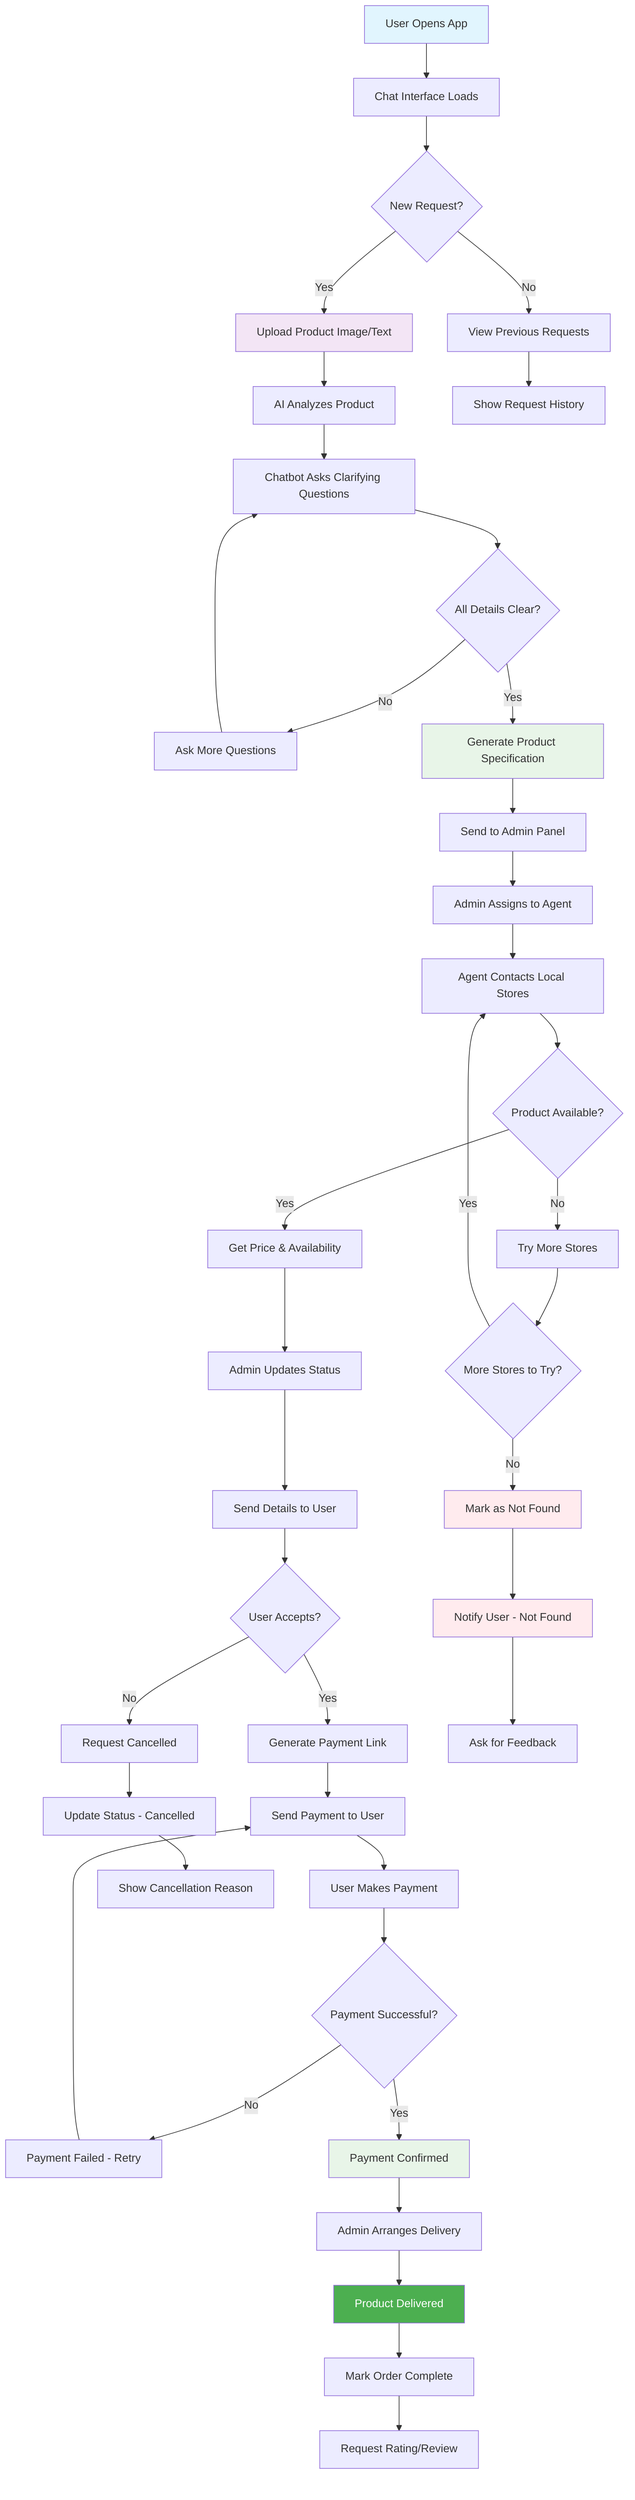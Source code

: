 flowchart TD
    A[User Opens App] --> B[Chat Interface Loads]
    B --> C{New Request?}
    
    C -->|Yes| D[Upload Product Image/Text]
    C -->|No| E[View Previous Requests]
    
    D --> F[AI Analyzes Product]
    F --> G[Chatbot Asks Clarifying Questions]
    G --> H{All Details Clear?}
    
    H -->|No| I[Ask More Questions]
    I --> G
    H -->|Yes| J[Generate Product Specification]
    
    J --> K[Send to Admin Panel]
    K --> L[Admin Assigns to Agent]
    L --> M[Agent Contacts Local Stores]
    
    M --> N{Product Available?}
    N -->|No| O[Try More Stores]
    O --> P{More Stores to Try?}
    P -->|Yes| M
    P -->|No| Q[Mark as Not Found]
    
    N -->|Yes| R[Get Price & Availability]
    R --> S[Admin Updates Status]
    S --> T[Send Details to User]
    
    T --> U{User Accepts?}
    U -->|No| V[Request Cancelled]
    U -->|Yes| W[Generate Payment Link]
    
    W --> X[Send Payment to User]
    X --> Y[User Makes Payment]
    Y --> Z{Payment Successful?}
    
    Z -->|No| AA[Payment Failed - Retry]
    AA --> X
    Z -->|Yes| BB[Payment Confirmed]
    
    BB --> CC[Admin Arranges Delivery]
    CC --> DD[Product Delivered]
    DD --> EE[Mark Order Complete]
    
    Q --> FF[Notify User - Not Found]
    V --> GG[Update Status - Cancelled]
    E --> HH[Show Request History]
    
    FF --> II[Ask for Feedback]
    EE --> JJ[Request Rating/Review]
    GG --> KK[Show Cancellation Reason]
    
    style A fill:#e1f5fe
    style D fill:#f3e5f5
    style J fill:#e8f5e8
    style BB fill:#e8f5e8
    style DD fill:#4caf50,color:#fff
    style Q fill:#ffebee
    style FF fill:#ffebee
